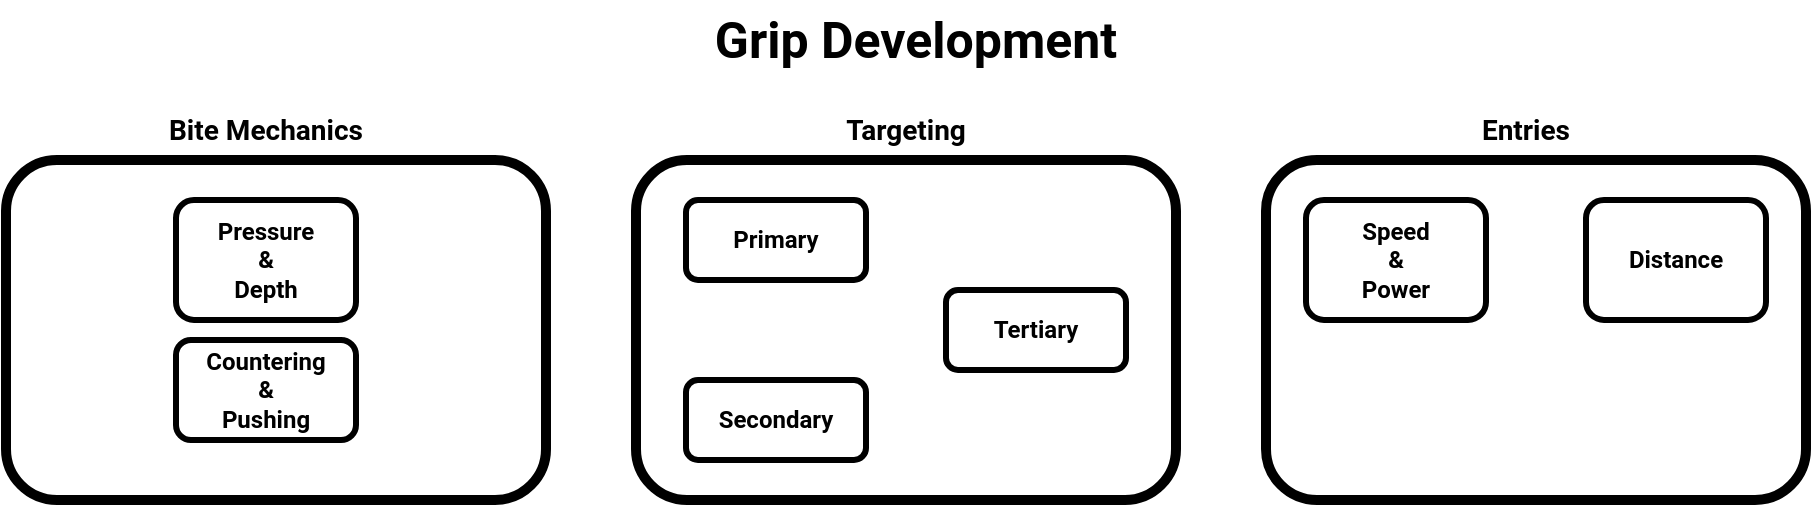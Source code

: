 <mxfile version="15.2.9" type="github">
  <diagram id="3sunacVPgdlQz-tr7I6W" name="Page-1">
    <mxGraphModel dx="1411" dy="885" grid="1" gridSize="10" guides="1" tooltips="1" connect="1" arrows="1" fold="1" page="1" pageScale="1" pageWidth="850" pageHeight="1100" math="0" shadow="0">
      <root>
        <mxCell id="0" />
        <mxCell id="1" parent="0" />
        <mxCell id="ETMLHNKEzJfYGEDNfpWK-1" value="&lt;b&gt;&lt;font style=&quot;font-size: 25px&quot; face=&quot;Roboto&quot; data-font-src=&quot;https://fonts.googleapis.com/css?family=Roboto&quot;&gt;Grip Development&lt;/font&gt;&lt;/b&gt;" style="text;html=1;strokeColor=none;fillColor=none;align=center;verticalAlign=middle;whiteSpace=wrap;rounded=0;" vertex="1" parent="1">
          <mxGeometry x="400" y="40" width="370" height="40" as="geometry" />
        </mxCell>
        <mxCell id="ETMLHNKEzJfYGEDNfpWK-2" value="" style="group" vertex="1" connectable="0" parent="1">
          <mxGeometry x="450" y="90" width="270" height="200" as="geometry" />
        </mxCell>
        <mxCell id="ETMLHNKEzJfYGEDNfpWK-3" value="" style="rounded=1;whiteSpace=wrap;html=1;fillColor=none;strokeWidth=5;" vertex="1" parent="ETMLHNKEzJfYGEDNfpWK-2">
          <mxGeometry x="-5" y="30" width="270" height="170" as="geometry" />
        </mxCell>
        <mxCell id="ETMLHNKEzJfYGEDNfpWK-4" value="&lt;font style=&quot;font-size: 14px&quot; face=&quot;Roboto&quot; data-font-src=&quot;https://fonts.googleapis.com/css?family=Roboto&quot;&gt;&lt;b&gt;Targeting&lt;/b&gt;&lt;/font&gt;" style="text;html=1;strokeColor=none;fillColor=none;align=center;verticalAlign=middle;whiteSpace=wrap;rounded=0;" vertex="1" parent="ETMLHNKEzJfYGEDNfpWK-2">
          <mxGeometry x="30" width="200" height="30" as="geometry" />
        </mxCell>
        <mxCell id="ETMLHNKEzJfYGEDNfpWK-5" value="" style="rounded=1;whiteSpace=wrap;html=1;fillColor=none;strokeWidth=3;" vertex="1" parent="ETMLHNKEzJfYGEDNfpWK-2">
          <mxGeometry x="20" y="50" width="90" height="40" as="geometry" />
        </mxCell>
        <mxCell id="ETMLHNKEzJfYGEDNfpWK-6" value="&lt;b&gt;&lt;font face=&quot;Roboto&quot; data-font-src=&quot;https://fonts.googleapis.com/css?family=Roboto&quot;&gt;Primary&lt;/font&gt;&lt;/b&gt;" style="text;html=1;strokeColor=none;fillColor=none;align=center;verticalAlign=middle;whiteSpace=wrap;rounded=0;" vertex="1" parent="ETMLHNKEzJfYGEDNfpWK-2">
          <mxGeometry x="30" y="55" width="70" height="30" as="geometry" />
        </mxCell>
        <mxCell id="ETMLHNKEzJfYGEDNfpWK-7" value="" style="rounded=1;whiteSpace=wrap;html=1;fillColor=none;strokeWidth=3;" vertex="1" parent="ETMLHNKEzJfYGEDNfpWK-2">
          <mxGeometry x="20" y="140" width="90" height="40" as="geometry" />
        </mxCell>
        <mxCell id="ETMLHNKEzJfYGEDNfpWK-8" value="&lt;b&gt;&lt;font face=&quot;Roboto&quot; data-font-src=&quot;https://fonts.googleapis.com/css?family=Roboto&quot;&gt;Secondary&lt;/font&gt;&lt;/b&gt;" style="text;html=1;strokeColor=none;fillColor=none;align=center;verticalAlign=middle;whiteSpace=wrap;rounded=0;" vertex="1" parent="ETMLHNKEzJfYGEDNfpWK-2">
          <mxGeometry x="30" y="145" width="70" height="30" as="geometry" />
        </mxCell>
        <mxCell id="ETMLHNKEzJfYGEDNfpWK-9" value="" style="rounded=1;whiteSpace=wrap;html=1;fillColor=none;strokeWidth=3;" vertex="1" parent="ETMLHNKEzJfYGEDNfpWK-2">
          <mxGeometry x="150" y="95" width="90" height="40" as="geometry" />
        </mxCell>
        <mxCell id="ETMLHNKEzJfYGEDNfpWK-10" value="&lt;font face=&quot;Roboto&quot;&gt;&lt;b&gt;Tertiary&lt;/b&gt;&lt;/font&gt;" style="text;html=1;strokeColor=none;fillColor=none;align=center;verticalAlign=middle;whiteSpace=wrap;rounded=0;" vertex="1" parent="ETMLHNKEzJfYGEDNfpWK-2">
          <mxGeometry x="160" y="100" width="70" height="30" as="geometry" />
        </mxCell>
        <mxCell id="ETMLHNKEzJfYGEDNfpWK-11" value="" style="group;strokeWidth=5;" vertex="1" connectable="0" parent="1">
          <mxGeometry x="130" y="90" width="270" height="200" as="geometry" />
        </mxCell>
        <mxCell id="ETMLHNKEzJfYGEDNfpWK-12" value="" style="rounded=1;whiteSpace=wrap;html=1;fillColor=none;strokeWidth=5;" vertex="1" parent="ETMLHNKEzJfYGEDNfpWK-11">
          <mxGeometry y="30" width="270" height="170" as="geometry" />
        </mxCell>
        <mxCell id="ETMLHNKEzJfYGEDNfpWK-13" value="&lt;font style=&quot;font-size: 14px&quot; face=&quot;Roboto&quot; data-font-src=&quot;https://fonts.googleapis.com/css?family=Roboto&quot;&gt;&lt;b&gt;Bite Mechanics&lt;/b&gt;&lt;/font&gt;" style="text;html=1;strokeColor=none;fillColor=none;align=center;verticalAlign=middle;whiteSpace=wrap;rounded=0;" vertex="1" parent="ETMLHNKEzJfYGEDNfpWK-11">
          <mxGeometry x="30" width="200" height="30" as="geometry" />
        </mxCell>
        <mxCell id="ETMLHNKEzJfYGEDNfpWK-14" value="" style="rounded=1;whiteSpace=wrap;html=1;fillColor=none;strokeWidth=3;" vertex="1" parent="ETMLHNKEzJfYGEDNfpWK-11">
          <mxGeometry x="85" y="50" width="90" height="60" as="geometry" />
        </mxCell>
        <mxCell id="ETMLHNKEzJfYGEDNfpWK-15" value="&lt;b&gt;&lt;font face=&quot;Roboto&quot; data-font-src=&quot;https://fonts.googleapis.com/css?family=Roboto&quot;&gt;Pressure &lt;br&gt;&amp;amp;&lt;br&gt;Depth&lt;br&gt;&lt;/font&gt;&lt;/b&gt;" style="text;html=1;strokeColor=none;fillColor=none;align=center;verticalAlign=middle;whiteSpace=wrap;rounded=0;" vertex="1" parent="ETMLHNKEzJfYGEDNfpWK-11">
          <mxGeometry x="95" y="65" width="70" height="30" as="geometry" />
        </mxCell>
        <mxCell id="ETMLHNKEzJfYGEDNfpWK-16" value="" style="rounded=1;whiteSpace=wrap;html=1;fillColor=none;strokeWidth=3;" vertex="1" parent="ETMLHNKEzJfYGEDNfpWK-11">
          <mxGeometry x="85" y="120" width="90" height="50" as="geometry" />
        </mxCell>
        <mxCell id="ETMLHNKEzJfYGEDNfpWK-17" value="&lt;font face=&quot;Roboto&quot;&gt;&lt;b&gt;Countering &amp;amp;&lt;br&gt;Pushing&lt;/b&gt;&lt;/font&gt;" style="text;html=1;strokeColor=none;fillColor=none;align=center;verticalAlign=middle;whiteSpace=wrap;rounded=0;" vertex="1" parent="ETMLHNKEzJfYGEDNfpWK-11">
          <mxGeometry x="95" y="130" width="70" height="30" as="geometry" />
        </mxCell>
        <mxCell id="ETMLHNKEzJfYGEDNfpWK-18" value="" style="group" vertex="1" connectable="0" parent="1">
          <mxGeometry x="760" y="90" width="270" height="200" as="geometry" />
        </mxCell>
        <mxCell id="ETMLHNKEzJfYGEDNfpWK-19" value="" style="rounded=1;whiteSpace=wrap;html=1;fillColor=none;strokeWidth=5;" vertex="1" parent="ETMLHNKEzJfYGEDNfpWK-18">
          <mxGeometry y="30" width="270" height="170" as="geometry" />
        </mxCell>
        <mxCell id="ETMLHNKEzJfYGEDNfpWK-20" value="&lt;font style=&quot;font-size: 14px&quot; face=&quot;Roboto&quot; data-font-src=&quot;https://fonts.googleapis.com/css?family=Roboto&quot;&gt;&lt;b&gt;Entries&lt;/b&gt;&lt;/font&gt;" style="text;html=1;strokeColor=none;fillColor=none;align=center;verticalAlign=middle;whiteSpace=wrap;rounded=0;" vertex="1" parent="ETMLHNKEzJfYGEDNfpWK-18">
          <mxGeometry x="30" width="200" height="30" as="geometry" />
        </mxCell>
        <mxCell id="ETMLHNKEzJfYGEDNfpWK-21" value="" style="rounded=1;whiteSpace=wrap;html=1;fillColor=none;strokeWidth=3;" vertex="1" parent="ETMLHNKEzJfYGEDNfpWK-18">
          <mxGeometry x="20" y="50" width="90" height="60" as="geometry" />
        </mxCell>
        <mxCell id="ETMLHNKEzJfYGEDNfpWK-22" value="&lt;b&gt;&lt;font face=&quot;Roboto&quot; data-font-src=&quot;https://fonts.googleapis.com/css?family=Roboto&quot;&gt;Speed &lt;br&gt;&amp;amp; &lt;br&gt;Power&lt;/font&gt;&lt;/b&gt;" style="text;html=1;strokeColor=none;fillColor=none;align=center;verticalAlign=middle;whiteSpace=wrap;rounded=0;" vertex="1" parent="ETMLHNKEzJfYGEDNfpWK-18">
          <mxGeometry x="30" y="57.5" width="70" height="45" as="geometry" />
        </mxCell>
        <mxCell id="ETMLHNKEzJfYGEDNfpWK-23" value="" style="rounded=1;whiteSpace=wrap;html=1;fillColor=none;strokeWidth=3;" vertex="1" parent="ETMLHNKEzJfYGEDNfpWK-18">
          <mxGeometry x="160" y="50" width="90" height="60" as="geometry" />
        </mxCell>
        <mxCell id="ETMLHNKEzJfYGEDNfpWK-24" value="&lt;font face=&quot;Roboto&quot;&gt;&lt;b&gt;Distance&lt;/b&gt;&lt;/font&gt;" style="text;html=1;strokeColor=none;fillColor=none;align=center;verticalAlign=middle;whiteSpace=wrap;rounded=0;" vertex="1" parent="ETMLHNKEzJfYGEDNfpWK-18">
          <mxGeometry x="170" y="67.5" width="70" height="25" as="geometry" />
        </mxCell>
      </root>
    </mxGraphModel>
  </diagram>
</mxfile>
